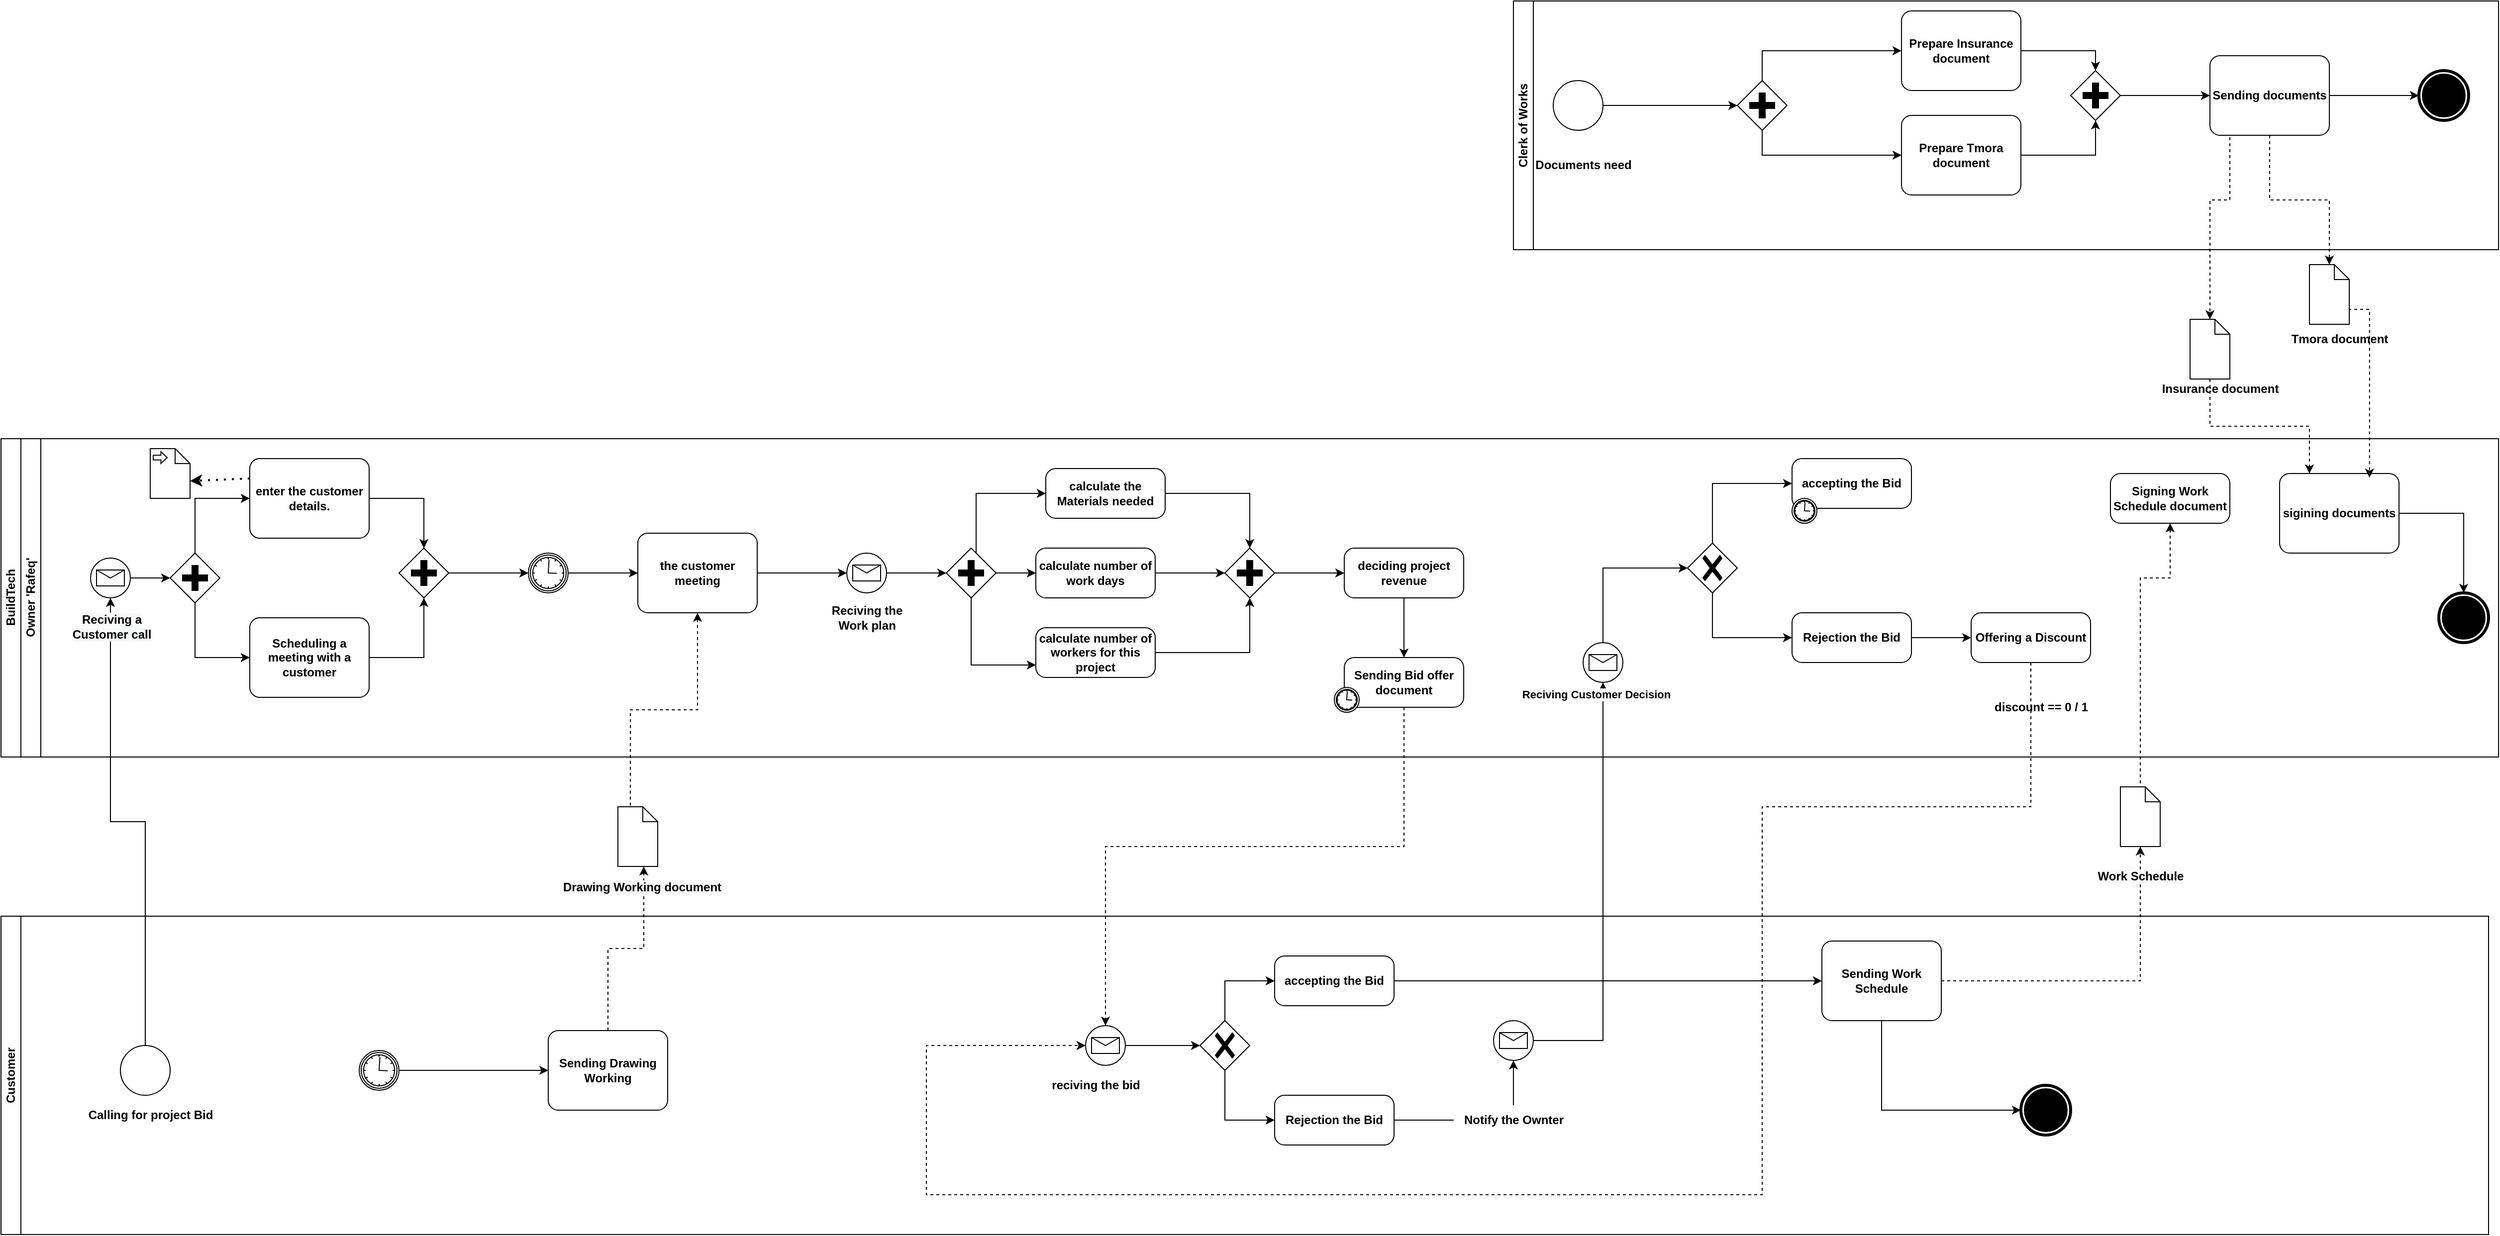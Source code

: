 <mxfile version="20.6.2" type="google"><diagram name="Page-1" id="2a216829-ef6e-dabb-86c1-c78162f3ba2b"><mxGraphModel grid="1" page="1" gridSize="10" guides="1" tooltips="1" connect="1" arrows="1" fold="1" pageScale="1" pageWidth="850" pageHeight="1100" background="none" math="0" shadow="0"><root><mxCell id="0"/><mxCell id="1" parent="0"/><mxCell id="8UFIX652d94n-WjhLNHY-13" value="BuildTech" style="swimlane;childLayout=stackLayout;resizeParent=1;resizeParentMax=0;horizontal=0;startSize=20;horizontalStack=0;html=1;fontStyle=1" vertex="1" parent="1"><mxGeometry x="70" y="-740" width="2510" height="320" as="geometry"/></mxCell><mxCell id="8UFIX652d94n-WjhLNHY-14" value="Owner 'Rafeq'" style="swimlane;startSize=20;horizontal=0;html=1;fontStyle=1" vertex="1" parent="8UFIX652d94n-WjhLNHY-13"><mxGeometry x="20" width="2490" height="320" as="geometry"/></mxCell><mxCell id="8UFIX652d94n-WjhLNHY-26" style="edgeStyle=orthogonalEdgeStyle;rounded=0;orthogonalLoop=1;jettySize=auto;html=1;fontStyle=1" edge="1" parent="8UFIX652d94n-WjhLNHY-14" source="8UFIX652d94n-WjhLNHY-21" target="8UFIX652d94n-WjhLNHY-25"><mxGeometry relative="1" as="geometry"/></mxCell><mxCell id="8UFIX652d94n-WjhLNHY-21" value="" style="points=[[0.145,0.145,0],[0.5,0,0],[0.855,0.145,0],[1,0.5,0],[0.855,0.855,0],[0.5,1,0],[0.145,0.855,0],[0,0.5,0]];shape=mxgraph.bpmn.event;html=1;verticalLabelPosition=bottom;labelBackgroundColor=#ffffff;verticalAlign=top;align=center;perimeter=ellipsePerimeter;outlineConnect=0;aspect=fixed;outline=standard;symbol=message;fontStyle=1" vertex="1" parent="8UFIX652d94n-WjhLNHY-14"><mxGeometry x="70" y="120" width="40" height="40" as="geometry"/></mxCell><mxCell id="8UFIX652d94n-WjhLNHY-31" style="edgeStyle=orthogonalEdgeStyle;rounded=0;orthogonalLoop=1;jettySize=auto;html=1;fontStyle=1" edge="1" parent="8UFIX652d94n-WjhLNHY-14" source="8UFIX652d94n-WjhLNHY-23" target="8UFIX652d94n-WjhLNHY-30"><mxGeometry relative="1" as="geometry"/></mxCell><mxCell id="8UFIX652d94n-WjhLNHY-23" value="enter the customer details." style="points=[[0.25,0,0],[0.5,0,0],[0.75,0,0],[1,0.25,0],[1,0.5,0],[1,0.75,0],[0.75,1,0],[0.5,1,0],[0.25,1,0],[0,0.75,0],[0,0.5,0],[0,0.25,0]];shape=mxgraph.bpmn.task;whiteSpace=wrap;rectStyle=rounded;size=10;html=1;taskMarker=abstract;fontStyle=1" vertex="1" parent="8UFIX652d94n-WjhLNHY-14"><mxGeometry x="230" y="20" width="120" height="80" as="geometry"/></mxCell><mxCell id="8UFIX652d94n-WjhLNHY-27" style="edgeStyle=orthogonalEdgeStyle;rounded=0;orthogonalLoop=1;jettySize=auto;html=1;fontStyle=1" edge="1" parent="8UFIX652d94n-WjhLNHY-14" source="8UFIX652d94n-WjhLNHY-25" target="8UFIX652d94n-WjhLNHY-23"><mxGeometry relative="1" as="geometry"><Array as="points"><mxPoint x="175" y="60"/></Array></mxGeometry></mxCell><mxCell id="8UFIX652d94n-WjhLNHY-29" style="edgeStyle=orthogonalEdgeStyle;rounded=0;orthogonalLoop=1;jettySize=auto;html=1;fontStyle=1" edge="1" parent="8UFIX652d94n-WjhLNHY-14" source="8UFIX652d94n-WjhLNHY-25" target="8UFIX652d94n-WjhLNHY-28"><mxGeometry relative="1" as="geometry"><Array as="points"><mxPoint x="175" y="220"/></Array></mxGeometry></mxCell><mxCell id="8UFIX652d94n-WjhLNHY-25" value="" style="points=[[0.25,0.25,0],[0.5,0,0],[0.75,0.25,0],[1,0.5,0],[0.75,0.75,0],[0.5,1,0],[0.25,0.75,0],[0,0.5,0]];shape=mxgraph.bpmn.gateway2;html=1;verticalLabelPosition=bottom;labelBackgroundColor=#ffffff;verticalAlign=top;align=center;perimeter=rhombusPerimeter;outlineConnect=0;outline=none;symbol=none;gwType=parallel;fontStyle=1" vertex="1" parent="8UFIX652d94n-WjhLNHY-14"><mxGeometry x="150" y="115" width="50" height="50" as="geometry"/></mxCell><mxCell id="8UFIX652d94n-WjhLNHY-32" style="edgeStyle=orthogonalEdgeStyle;rounded=0;orthogonalLoop=1;jettySize=auto;html=1;entryX=0.5;entryY=1;entryDx=0;entryDy=0;entryPerimeter=0;fontStyle=1" edge="1" parent="8UFIX652d94n-WjhLNHY-14" source="8UFIX652d94n-WjhLNHY-28" target="8UFIX652d94n-WjhLNHY-30"><mxGeometry relative="1" as="geometry"/></mxCell><mxCell id="8UFIX652d94n-WjhLNHY-28" value="Scheduling a meeting with a customer" style="points=[[0.25,0,0],[0.5,0,0],[0.75,0,0],[1,0.25,0],[1,0.5,0],[1,0.75,0],[0.75,1,0],[0.5,1,0],[0.25,1,0],[0,0.75,0],[0,0.5,0],[0,0.25,0]];shape=mxgraph.bpmn.task;whiteSpace=wrap;rectStyle=rounded;size=10;html=1;taskMarker=abstract;fontStyle=1" vertex="1" parent="8UFIX652d94n-WjhLNHY-14"><mxGeometry x="230" y="180" width="120" height="80" as="geometry"/></mxCell><mxCell id="8UFIX652d94n-WjhLNHY-30" value="" style="points=[[0.25,0.25,0],[0.5,0,0],[0.75,0.25,0],[1,0.5,0],[0.75,0.75,0],[0.5,1,0],[0.25,0.75,0],[0,0.5,0]];shape=mxgraph.bpmn.gateway2;html=1;verticalLabelPosition=bottom;labelBackgroundColor=#ffffff;verticalAlign=top;align=center;perimeter=rhombusPerimeter;outlineConnect=0;outline=none;symbol=none;gwType=parallel;fontStyle=1" vertex="1" parent="8UFIX652d94n-WjhLNHY-14"><mxGeometry x="380" y="110" width="50" height="50" as="geometry"/></mxCell><mxCell id="8UFIX652d94n-WjhLNHY-48" style="edgeStyle=orthogonalEdgeStyle;rounded=0;orthogonalLoop=1;jettySize=auto;html=1;startArrow=none;startFill=0;endArrow=classic;endFill=1;fontStyle=1" edge="1" parent="8UFIX652d94n-WjhLNHY-14" source="8UFIX652d94n-WjhLNHY-36" target="8UFIX652d94n-WjhLNHY-47"><mxGeometry relative="1" as="geometry"/></mxCell><mxCell id="8UFIX652d94n-WjhLNHY-36" value="the customer meeting" style="points=[[0.25,0,0],[0.5,0,0],[0.75,0,0],[1,0.25,0],[1,0.5,0],[1,0.75,0],[0.75,1,0],[0.5,1,0],[0.25,1,0],[0,0.75,0],[0,0.5,0],[0,0.25,0]];shape=mxgraph.bpmn.task;whiteSpace=wrap;rectStyle=rounded;size=10;html=1;taskMarker=abstract;fontStyle=1" vertex="1" parent="8UFIX652d94n-WjhLNHY-14"><mxGeometry x="620" y="95" width="120" height="80" as="geometry"/></mxCell><mxCell id="8UFIX652d94n-WjhLNHY-53" style="edgeStyle=orthogonalEdgeStyle;rounded=0;orthogonalLoop=1;jettySize=auto;html=1;startArrow=none;startFill=0;endArrow=classic;endFill=1;fontStyle=1" edge="1" parent="8UFIX652d94n-WjhLNHY-14" source="8UFIX652d94n-WjhLNHY-47" target="8UFIX652d94n-WjhLNHY-52"><mxGeometry relative="1" as="geometry"/></mxCell><mxCell id="8UFIX652d94n-WjhLNHY-47" value="" style="points=[[0.145,0.145,0],[0.5,0,0],[0.855,0.145,0],[1,0.5,0],[0.855,0.855,0],[0.5,1,0],[0.145,0.855,0],[0,0.5,0]];shape=mxgraph.bpmn.event;html=1;verticalLabelPosition=bottom;labelBackgroundColor=#ffffff;verticalAlign=top;align=center;perimeter=ellipsePerimeter;outlineConnect=0;aspect=fixed;outline=standard;symbol=message;fontStyle=1" vertex="1" parent="8UFIX652d94n-WjhLNHY-14"><mxGeometry x="830" y="115" width="40" height="40" as="geometry"/></mxCell><mxCell id="8UFIX652d94n-WjhLNHY-51" value="Reciving the &lt;br&gt;Work plan" style="text;html=1;align=center;verticalAlign=middle;resizable=0;points=[];autosize=1;strokeColor=none;fillColor=none;fontStyle=1" vertex="1" parent="8UFIX652d94n-WjhLNHY-14"><mxGeometry x="805" y="160" width="90" height="40" as="geometry"/></mxCell><mxCell id="8UFIX652d94n-WjhLNHY-84" value="" style="edgeStyle=orthogonalEdgeStyle;rounded=0;orthogonalLoop=1;jettySize=auto;html=1;startArrow=none;startFill=0;endArrow=classic;endFill=1;fontStyle=1" edge="1" parent="8UFIX652d94n-WjhLNHY-14" source="8UFIX652d94n-WjhLNHY-52" target="8UFIX652d94n-WjhLNHY-81"><mxGeometry relative="1" as="geometry"/></mxCell><mxCell id="8UFIX652d94n-WjhLNHY-85" style="edgeStyle=orthogonalEdgeStyle;rounded=0;orthogonalLoop=1;jettySize=auto;html=1;entryX=0;entryY=0.75;entryDx=0;entryDy=0;entryPerimeter=0;startArrow=none;startFill=0;endArrow=classic;endFill=1;fontStyle=1" edge="1" parent="8UFIX652d94n-WjhLNHY-14" source="8UFIX652d94n-WjhLNHY-52" target="8UFIX652d94n-WjhLNHY-56"><mxGeometry relative="1" as="geometry"><Array as="points"><mxPoint x="955" y="228"/></Array></mxGeometry></mxCell><mxCell id="8UFIX652d94n-WjhLNHY-52" value="" style="points=[[0.25,0.25,0],[0.5,0,0],[0.75,0.25,0],[1,0.5,0],[0.75,0.75,0],[0.5,1,0],[0.25,0.75,0],[0,0.5,0]];shape=mxgraph.bpmn.gateway2;html=1;verticalLabelPosition=bottom;labelBackgroundColor=#ffffff;verticalAlign=top;align=center;perimeter=rhombusPerimeter;outlineConnect=0;outline=none;symbol=none;gwType=parallel;fontStyle=1" vertex="1" parent="8UFIX652d94n-WjhLNHY-14"><mxGeometry x="930" y="110" width="50" height="50" as="geometry"/></mxCell><mxCell id="387-QTlHXcGEpf8YJZma-45" value="" style="edgeStyle=orthogonalEdgeStyle;rounded=0;orthogonalLoop=1;jettySize=auto;html=1;fontStyle=1" edge="1" parent="8UFIX652d94n-WjhLNHY-14" source="8UFIX652d94n-WjhLNHY-54" target="387-QTlHXcGEpf8YJZma-44"><mxGeometry relative="1" as="geometry"/></mxCell><mxCell id="8UFIX652d94n-WjhLNHY-54" value="deciding project revenue" style="points=[[0.25,0,0],[0.5,0,0],[0.75,0,0],[1,0.25,0],[1,0.5,0],[1,0.75,0],[0.75,1,0],[0.5,1,0],[0.25,1,0],[0,0.75,0],[0,0.5,0],[0,0.25,0]];shape=mxgraph.bpmn.task;whiteSpace=wrap;rectStyle=rounded;size=10;html=1;taskMarker=abstract;fontStyle=1" vertex="1" parent="8UFIX652d94n-WjhLNHY-14"><mxGeometry x="1330" y="110" width="120" height="50" as="geometry"/></mxCell><mxCell id="8UFIX652d94n-WjhLNHY-89" style="edgeStyle=orthogonalEdgeStyle;rounded=0;orthogonalLoop=1;jettySize=auto;html=1;entryX=0.5;entryY=1;entryDx=0;entryDy=0;entryPerimeter=0;startArrow=none;startFill=0;endArrow=classic;endFill=1;fontStyle=1" edge="1" parent="8UFIX652d94n-WjhLNHY-14" source="8UFIX652d94n-WjhLNHY-56" target="8UFIX652d94n-WjhLNHY-86"><mxGeometry relative="1" as="geometry"/></mxCell><mxCell id="8UFIX652d94n-WjhLNHY-56" value="calculate number of workers for this project" style="points=[[0.25,0,0],[0.5,0,0],[0.75,0,0],[1,0.25,0],[1,0.5,0],[1,0.75,0],[0.75,1,0],[0.5,1,0],[0.25,1,0],[0,0.75,0],[0,0.5,0],[0,0.25,0]];shape=mxgraph.bpmn.task;whiteSpace=wrap;rectStyle=rounded;size=10;html=1;taskMarker=abstract;fontStyle=1" vertex="1" parent="8UFIX652d94n-WjhLNHY-14"><mxGeometry x="1020" y="190" width="120" height="50" as="geometry"/></mxCell><mxCell id="8UFIX652d94n-WjhLNHY-88" style="edgeStyle=orthogonalEdgeStyle;rounded=0;orthogonalLoop=1;jettySize=auto;html=1;startArrow=none;startFill=0;endArrow=classic;endFill=1;fontStyle=1" edge="1" parent="8UFIX652d94n-WjhLNHY-14" source="8UFIX652d94n-WjhLNHY-81" target="8UFIX652d94n-WjhLNHY-86"><mxGeometry relative="1" as="geometry"/></mxCell><mxCell id="8UFIX652d94n-WjhLNHY-81" value="calculate number of work days" style="points=[[0.25,0,0],[0.5,0,0],[0.75,0,0],[1,0.25,0],[1,0.5,0],[1,0.75,0],[0.75,1,0],[0.5,1,0],[0.25,1,0],[0,0.75,0],[0,0.5,0],[0,0.25,0]];shape=mxgraph.bpmn.task;whiteSpace=wrap;rectStyle=rounded;size=10;html=1;taskMarker=abstract;fontStyle=1" vertex="1" parent="8UFIX652d94n-WjhLNHY-14"><mxGeometry x="1020" y="110" width="120" height="50" as="geometry"/></mxCell><mxCell id="8UFIX652d94n-WjhLNHY-96" style="edgeStyle=orthogonalEdgeStyle;rounded=0;orthogonalLoop=1;jettySize=auto;html=1;startArrow=none;startFill=0;endArrow=classic;endFill=1;fontStyle=1" edge="1" parent="8UFIX652d94n-WjhLNHY-14" source="8UFIX652d94n-WjhLNHY-86" target="8UFIX652d94n-WjhLNHY-54"><mxGeometry relative="1" as="geometry"/></mxCell><mxCell id="8UFIX652d94n-WjhLNHY-86" value="" style="points=[[0.25,0.25,0],[0.5,0,0],[0.75,0.25,0],[1,0.5,0],[0.75,0.75,0],[0.5,1,0],[0.25,0.75,0],[0,0.5,0]];shape=mxgraph.bpmn.gateway2;html=1;verticalLabelPosition=bottom;labelBackgroundColor=#ffffff;verticalAlign=top;align=center;perimeter=rhombusPerimeter;outlineConnect=0;outline=none;symbol=none;gwType=parallel;fontStyle=1" vertex="1" parent="8UFIX652d94n-WjhLNHY-14"><mxGeometry x="1210" y="110" width="50" height="50" as="geometry"/></mxCell><mxCell id="8UFIX652d94n-WjhLNHY-130" style="edgeStyle=orthogonalEdgeStyle;rounded=0;orthogonalLoop=1;jettySize=auto;html=1;startArrow=none;startFill=0;endArrow=classic;endFill=1;fontStyle=1" edge="1" parent="8UFIX652d94n-WjhLNHY-14" source="8UFIX652d94n-WjhLNHY-117" target="8UFIX652d94n-WjhLNHY-120"><mxGeometry relative="1" as="geometry"><Array as="points"><mxPoint x="1590" y="130"/></Array></mxGeometry></mxCell><mxCell id="8UFIX652d94n-WjhLNHY-117" value="" style="points=[[0.145,0.145,0],[0.5,0,0],[0.855,0.145,0],[1,0.5,0],[0.855,0.855,0],[0.5,1,0],[0.145,0.855,0],[0,0.5,0]];shape=mxgraph.bpmn.event;html=1;verticalLabelPosition=bottom;labelBackgroundColor=#ffffff;verticalAlign=top;align=center;perimeter=ellipsePerimeter;outlineConnect=0;aspect=fixed;outline=standard;symbol=message;fontStyle=1" vertex="1" parent="8UFIX652d94n-WjhLNHY-14"><mxGeometry x="1570" y="205" width="40" height="40" as="geometry"/></mxCell><mxCell id="8UFIX652d94n-WjhLNHY-129" style="edgeStyle=orthogonalEdgeStyle;rounded=0;orthogonalLoop=1;jettySize=auto;html=1;entryX=0;entryY=0.5;entryDx=0;entryDy=0;entryPerimeter=0;startArrow=none;startFill=0;endArrow=classic;endFill=1;fontStyle=1" edge="1" parent="8UFIX652d94n-WjhLNHY-14" source="8UFIX652d94n-WjhLNHY-120" target="8UFIX652d94n-WjhLNHY-125"><mxGeometry relative="1" as="geometry"><Array as="points"><mxPoint x="1700" y="45"/></Array></mxGeometry></mxCell><mxCell id="8UFIX652d94n-WjhLNHY-132" style="edgeStyle=orthogonalEdgeStyle;rounded=0;orthogonalLoop=1;jettySize=auto;html=1;entryX=0;entryY=0.5;entryDx=0;entryDy=0;entryPerimeter=0;startArrow=none;startFill=0;endArrow=classic;endFill=1;fontStyle=1" edge="1" parent="8UFIX652d94n-WjhLNHY-14" source="8UFIX652d94n-WjhLNHY-120" target="8UFIX652d94n-WjhLNHY-127"><mxGeometry relative="1" as="geometry"><Array as="points"><mxPoint x="1700" y="200"/></Array></mxGeometry></mxCell><mxCell id="8UFIX652d94n-WjhLNHY-120" value="" style="points=[[0.25,0.25,0],[0.5,0,0],[0.75,0.25,0],[1,0.5,0],[0.75,0.75,0],[0.5,1,0],[0.25,0.75,0],[0,0.5,0]];shape=mxgraph.bpmn.gateway2;html=1;verticalLabelPosition=bottom;labelBackgroundColor=#ffffff;verticalAlign=top;align=center;perimeter=rhombusPerimeter;outlineConnect=0;outline=none;symbol=none;gwType=exclusive;fontStyle=1" vertex="1" parent="8UFIX652d94n-WjhLNHY-14"><mxGeometry x="1675" y="105" width="50" height="50" as="geometry"/></mxCell><mxCell id="8UFIX652d94n-WjhLNHY-125" value="accepting the Bid" style="points=[[0.25,0,0],[0.5,0,0],[0.75,0,0],[1,0.25,0],[1,0.5,0],[1,0.75,0],[0.75,1,0],[0.5,1,0],[0.25,1,0],[0,0.75,0],[0,0.5,0],[0,0.25,0]];shape=mxgraph.bpmn.task;whiteSpace=wrap;rectStyle=rounded;size=10;html=1;taskMarker=abstract;fontStyle=1" vertex="1" parent="8UFIX652d94n-WjhLNHY-14"><mxGeometry x="1780" y="20" width="120" height="50" as="geometry"/></mxCell><mxCell id="8UFIX652d94n-WjhLNHY-134" value="" style="edgeStyle=orthogonalEdgeStyle;rounded=0;orthogonalLoop=1;jettySize=auto;html=1;startArrow=none;startFill=0;endArrow=classic;endFill=1;fontStyle=1" edge="1" parent="8UFIX652d94n-WjhLNHY-14" source="8UFIX652d94n-WjhLNHY-127" target="8UFIX652d94n-WjhLNHY-133"><mxGeometry relative="1" as="geometry"/></mxCell><mxCell id="8UFIX652d94n-WjhLNHY-127" value="Rejection the Bid" style="points=[[0.25,0,0],[0.5,0,0],[0.75,0,0],[1,0.25,0],[1,0.5,0],[1,0.75,0],[0.75,1,0],[0.5,1,0],[0.25,1,0],[0,0.75,0],[0,0.5,0],[0,0.25,0]];shape=mxgraph.bpmn.task;whiteSpace=wrap;rectStyle=rounded;size=10;html=1;taskMarker=abstract;fontStyle=1" vertex="1" parent="8UFIX652d94n-WjhLNHY-14"><mxGeometry x="1780" y="175" width="120" height="50" as="geometry"/></mxCell><mxCell id="8UFIX652d94n-WjhLNHY-133" value="Offering a Discount" style="points=[[0.25,0,0],[0.5,0,0],[0.75,0,0],[1,0.25,0],[1,0.5,0],[1,0.75,0],[0.75,1,0],[0.5,1,0],[0.25,1,0],[0,0.75,0],[0,0.5,0],[0,0.25,0]];shape=mxgraph.bpmn.task;whiteSpace=wrap;rectStyle=rounded;size=10;html=1;taskMarker=abstract;fontStyle=1" vertex="1" parent="8UFIX652d94n-WjhLNHY-14"><mxGeometry x="1960" y="175" width="120" height="50" as="geometry"/></mxCell><mxCell id="8UFIX652d94n-WjhLNHY-141" value="Signing&amp;nbsp;&lt;span style=&quot;&quot;&gt;Work Schedule document&lt;/span&gt;" style="points=[[0.25,0,0],[0.5,0,0],[0.75,0,0],[1,0.25,0],[1,0.5,0],[1,0.75,0],[0.75,1,0],[0.5,1,0],[0.25,1,0],[0,0.75,0],[0,0.5,0],[0,0.25,0]];shape=mxgraph.bpmn.task;whiteSpace=wrap;rectStyle=rounded;size=10;html=1;taskMarker=abstract;fontStyle=1" vertex="1" parent="8UFIX652d94n-WjhLNHY-14"><mxGeometry x="2100" y="35" width="120" height="50" as="geometry"/></mxCell><mxCell id="387-QTlHXcGEpf8YJZma-44" value="Sending Bid offer document" style="points=[[0.25,0,0],[0.5,0,0],[0.75,0,0],[1,0.25,0],[1,0.5,0],[1,0.75,0],[0.75,1,0],[0.5,1,0],[0.25,1,0],[0,0.75,0],[0,0.5,0],[0,0.25,0]];shape=mxgraph.bpmn.task;whiteSpace=wrap;rectStyle=rounded;size=10;html=1;taskMarker=abstract;fontStyle=1" vertex="1" parent="8UFIX652d94n-WjhLNHY-14"><mxGeometry x="1330" y="220" width="120" height="50" as="geometry"/></mxCell><mxCell id="387-QTlHXcGEpf8YJZma-46" value="" style="shape=mxgraph.bpmn.data;labelPosition=center;verticalLabelPosition=bottom;align=center;verticalAlign=top;whiteSpace=wrap;size=15;html=1;bpmnTransferType=input;fontStyle=1" vertex="1" parent="8UFIX652d94n-WjhLNHY-14"><mxGeometry x="130" y="10" width="40" height="50" as="geometry"/></mxCell><mxCell id="387-QTlHXcGEpf8YJZma-48" value="" style="endArrow=classic;dashed=1;html=1;dashPattern=1 3;strokeWidth=2;rounded=0;entryX=0;entryY=0;entryDx=40;entryDy=32.5;entryPerimeter=0;exitX=0;exitY=0.25;exitDx=0;exitDy=0;exitPerimeter=0;startArrow=none;startFill=0;endFill=1;fontStyle=1" edge="1" parent="8UFIX652d94n-WjhLNHY-14" source="8UFIX652d94n-WjhLNHY-23" target="387-QTlHXcGEpf8YJZma-46"><mxGeometry width="50" height="50" relative="1" as="geometry"><mxPoint x="640" y="270" as="sourcePoint"/><mxPoint x="690" y="220" as="targetPoint"/></mxGeometry></mxCell><mxCell id="387-QTlHXcGEpf8YJZma-52" value="" style="points=[[0.145,0.145,0],[0.5,0,0],[0.855,0.145,0],[1,0.5,0],[0.855,0.855,0],[0.5,1,0],[0.145,0.855,0],[0,0.5,0]];shape=mxgraph.bpmn.event;html=1;verticalLabelPosition=bottom;labelBackgroundColor=#ffffff;verticalAlign=top;align=center;perimeter=ellipsePerimeter;outlineConnect=0;aspect=fixed;outline=catching;symbol=timer;fontStyle=1" vertex="1" parent="8UFIX652d94n-WjhLNHY-14"><mxGeometry x="510" y="115" width="40" height="40" as="geometry"/></mxCell><mxCell id="387-QTlHXcGEpf8YJZma-57" style="edgeStyle=orthogonalEdgeStyle;rounded=0;orthogonalLoop=1;jettySize=auto;html=1;startArrow=none;startFill=0;endArrow=classic;endFill=1;fontStyle=1" edge="1" parent="8UFIX652d94n-WjhLNHY-14" source="8UFIX652d94n-WjhLNHY-30" target="387-QTlHXcGEpf8YJZma-52"><mxGeometry relative="1" as="geometry"><mxPoint x="480" y="135" as="targetPoint"/></mxGeometry></mxCell><mxCell id="387-QTlHXcGEpf8YJZma-58" style="edgeStyle=orthogonalEdgeStyle;rounded=0;orthogonalLoop=1;jettySize=auto;html=1;entryX=0;entryY=0.5;entryDx=0;entryDy=0;entryPerimeter=0;startArrow=none;startFill=0;endArrow=classic;endFill=1;fontStyle=1" edge="1" parent="8UFIX652d94n-WjhLNHY-14" source="387-QTlHXcGEpf8YJZma-52" target="8UFIX652d94n-WjhLNHY-36"><mxGeometry relative="1" as="geometry"/></mxCell><mxCell id="387-QTlHXcGEpf8YJZma-106" style="edgeStyle=orthogonalEdgeStyle;rounded=0;orthogonalLoop=1;jettySize=auto;html=1;entryX=0.5;entryY=0;entryDx=0;entryDy=0;entryPerimeter=0;startArrow=none;startFill=0;endArrow=classic;endFill=1;fontStyle=1" edge="1" parent="8UFIX652d94n-WjhLNHY-14" source="387-QTlHXcGEpf8YJZma-66" target="387-QTlHXcGEpf8YJZma-105"><mxGeometry relative="1" as="geometry"/></mxCell><mxCell id="387-QTlHXcGEpf8YJZma-66" value="sigining documents" style="points=[[0.25,0,0],[0.5,0,0],[0.75,0,0],[1,0.25,0],[1,0.5,0],[1,0.75,0],[0.75,1,0],[0.5,1,0],[0.25,1,0],[0,0.75,0],[0,0.5,0],[0,0.25,0]];shape=mxgraph.bpmn.task;whiteSpace=wrap;rectStyle=rounded;size=10;html=1;taskMarker=abstract;fontStyle=1" vertex="1" parent="8UFIX652d94n-WjhLNHY-14"><mxGeometry x="2270" y="35" width="120" height="80" as="geometry"/></mxCell><mxCell id="387-QTlHXcGEpf8YJZma-101" value="" style="points=[[0.145,0.145,0],[0.5,0,0],[0.855,0.145,0],[1,0.5,0],[0.855,0.855,0],[0.5,1,0],[0.145,0.855,0],[0,0.5,0]];shape=mxgraph.bpmn.event;html=1;verticalLabelPosition=bottom;labelBackgroundColor=#ffffff;verticalAlign=top;align=center;perimeter=ellipsePerimeter;outlineConnect=0;aspect=fixed;outline=catching;symbol=timer;fontStyle=1" vertex="1" parent="8UFIX652d94n-WjhLNHY-14"><mxGeometry x="1780" y="60" width="25" height="25" as="geometry"/></mxCell><mxCell id="387-QTlHXcGEpf8YJZma-103" value="" style="points=[[0.145,0.145,0],[0.5,0,0],[0.855,0.145,0],[1,0.5,0],[0.855,0.855,0],[0.5,1,0],[0.145,0.855,0],[0,0.5,0]];shape=mxgraph.bpmn.event;html=1;verticalLabelPosition=bottom;labelBackgroundColor=#ffffff;verticalAlign=top;align=center;perimeter=ellipsePerimeter;outlineConnect=0;aspect=fixed;outline=catching;symbol=timer;fontStyle=1" vertex="1" parent="8UFIX652d94n-WjhLNHY-14"><mxGeometry x="1320" y="250" width="25" height="25" as="geometry"/></mxCell><mxCell id="387-QTlHXcGEpf8YJZma-105" value="" style="points=[[0.145,0.145,0],[0.5,0,0],[0.855,0.145,0],[1,0.5,0],[0.855,0.855,0],[0.5,1,0],[0.145,0.855,0],[0,0.5,0]];shape=mxgraph.bpmn.event;html=1;verticalLabelPosition=bottom;labelBackgroundColor=#ffffff;verticalAlign=top;align=center;perimeter=ellipsePerimeter;outlineConnect=0;aspect=fixed;outline=end;symbol=terminate;fontStyle=1" vertex="1" parent="8UFIX652d94n-WjhLNHY-14"><mxGeometry x="2430" y="155" width="50" height="50" as="geometry"/></mxCell><mxCell id="8UFIX652d94n-WjhLNHY-95" style="edgeStyle=orthogonalEdgeStyle;rounded=0;orthogonalLoop=1;jettySize=auto;html=1;entryX=0.5;entryY=0;entryDx=0;entryDy=0;entryPerimeter=0;startArrow=none;startFill=0;endArrow=classic;endFill=1;fontStyle=1" edge="1" parent="1" source="8UFIX652d94n-WjhLNHY-90" target="8UFIX652d94n-WjhLNHY-86"><mxGeometry relative="1" as="geometry"/></mxCell><mxCell id="8UFIX652d94n-WjhLNHY-90" value="calculate the Materials needed" style="points=[[0.25,0,0],[0.5,0,0],[0.75,0,0],[1,0.25,0],[1,0.5,0],[1,0.75,0],[0.75,1,0],[0.5,1,0],[0.25,1,0],[0,0.75,0],[0,0.5,0],[0,0.25,0]];shape=mxgraph.bpmn.task;whiteSpace=wrap;rectStyle=rounded;size=10;html=1;taskMarker=abstract;fontStyle=1" vertex="1" parent="1"><mxGeometry x="1120" y="-710" width="120" height="50" as="geometry"/></mxCell><mxCell id="8UFIX652d94n-WjhLNHY-94" style="edgeStyle=orthogonalEdgeStyle;rounded=0;orthogonalLoop=1;jettySize=auto;html=1;entryX=0;entryY=0.5;entryDx=0;entryDy=0;entryPerimeter=0;startArrow=none;startFill=0;endArrow=classic;endFill=1;fontStyle=1" edge="1" parent="1" source="8UFIX652d94n-WjhLNHY-52" target="8UFIX652d94n-WjhLNHY-90"><mxGeometry relative="1" as="geometry"><Array as="points"><mxPoint x="1050" y="-685"/></Array></mxGeometry></mxCell><mxCell id="8UFIX652d94n-WjhLNHY-98" value="Customer" style="swimlane;startSize=20;horizontal=0;html=1;whiteSpace=wrap;fontStyle=1" vertex="1" parent="1"><mxGeometry x="70" y="-260" width="2500" height="320" as="geometry"/></mxCell><mxCell id="8UFIX652d94n-WjhLNHY-104" style="edgeStyle=orthogonalEdgeStyle;rounded=0;orthogonalLoop=1;jettySize=auto;html=1;startArrow=none;startFill=0;endArrow=classic;endFill=1;fontStyle=1" edge="1" parent="8UFIX652d94n-WjhLNHY-98" source="8UFIX652d94n-WjhLNHY-97" target="8UFIX652d94n-WjhLNHY-103"><mxGeometry relative="1" as="geometry"/></mxCell><mxCell id="8UFIX652d94n-WjhLNHY-97" value="" style="points=[[0.145,0.145,0],[0.5,0,0],[0.855,0.145,0],[1,0.5,0],[0.855,0.855,0],[0.5,1,0],[0.145,0.855,0],[0,0.5,0]];shape=mxgraph.bpmn.event;html=1;verticalLabelPosition=bottom;labelBackgroundColor=#ffffff;verticalAlign=top;align=center;perimeter=ellipsePerimeter;outlineConnect=0;aspect=fixed;outline=standard;symbol=message;fontStyle=1" vertex="1" parent="8UFIX652d94n-WjhLNHY-98"><mxGeometry x="1090" y="110" width="40" height="40" as="geometry"/></mxCell><mxCell id="8UFIX652d94n-WjhLNHY-108" style="edgeStyle=orthogonalEdgeStyle;rounded=0;orthogonalLoop=1;jettySize=auto;html=1;startArrow=none;startFill=0;endArrow=classic;endFill=1;fontStyle=1" edge="1" parent="8UFIX652d94n-WjhLNHY-98" source="8UFIX652d94n-WjhLNHY-103" target="8UFIX652d94n-WjhLNHY-105"><mxGeometry relative="1" as="geometry"><Array as="points"><mxPoint x="1230" y="65"/></Array></mxGeometry></mxCell><mxCell id="8UFIX652d94n-WjhLNHY-138" style="edgeStyle=orthogonalEdgeStyle;rounded=0;orthogonalLoop=1;jettySize=auto;html=1;startArrow=none;startFill=0;endArrow=classic;endFill=1;fontStyle=1" edge="1" parent="8UFIX652d94n-WjhLNHY-98" source="8UFIX652d94n-WjhLNHY-103" target="8UFIX652d94n-WjhLNHY-107"><mxGeometry relative="1" as="geometry"><Array as="points"><mxPoint x="1230" y="205"/></Array></mxGeometry></mxCell><mxCell id="8UFIX652d94n-WjhLNHY-103" value="" style="points=[[0.25,0.25,0],[0.5,0,0],[0.75,0.25,0],[1,0.5,0],[0.75,0.75,0],[0.5,1,0],[0.25,0.75,0],[0,0.5,0]];shape=mxgraph.bpmn.gateway2;html=1;verticalLabelPosition=bottom;labelBackgroundColor=#ffffff;verticalAlign=top;align=center;perimeter=rhombusPerimeter;outlineConnect=0;outline=none;symbol=none;gwType=exclusive;fontStyle=1" vertex="1" parent="8UFIX652d94n-WjhLNHY-98"><mxGeometry x="1205" y="105" width="50" height="50" as="geometry"/></mxCell><mxCell id="8UFIX652d94n-WjhLNHY-105" value="accepting the Bid" style="points=[[0.25,0,0],[0.5,0,0],[0.75,0,0],[1,0.25,0],[1,0.5,0],[1,0.75,0],[0.75,1,0],[0.5,1,0],[0.25,1,0],[0,0.75,0],[0,0.5,0],[0,0.25,0]];shape=mxgraph.bpmn.task;whiteSpace=wrap;rectStyle=rounded;size=10;html=1;taskMarker=abstract;fontStyle=1" vertex="1" parent="8UFIX652d94n-WjhLNHY-98"><mxGeometry x="1280" y="40" width="120" height="50" as="geometry"/></mxCell><mxCell id="8UFIX652d94n-WjhLNHY-107" value="Rejection the Bid" style="points=[[0.25,0,0],[0.5,0,0],[0.75,0,0],[1,0.25,0],[1,0.5,0],[1,0.75,0],[0.75,1,0],[0.5,1,0],[0.25,1,0],[0,0.75,0],[0,0.5,0],[0,0.25,0]];shape=mxgraph.bpmn.task;whiteSpace=wrap;rectStyle=rounded;size=10;html=1;taskMarker=abstract;fontStyle=1" vertex="1" parent="8UFIX652d94n-WjhLNHY-98"><mxGeometry x="1280" y="180" width="120" height="50" as="geometry"/></mxCell><mxCell id="8UFIX652d94n-WjhLNHY-110" value="" style="points=[[0.145,0.145,0],[0.5,0,0],[0.855,0.145,0],[1,0.5,0],[0.855,0.855,0],[0.5,1,0],[0.145,0.855,0],[0,0.5,0]];shape=mxgraph.bpmn.event;html=1;verticalLabelPosition=bottom;labelBackgroundColor=#ffffff;verticalAlign=top;align=center;perimeter=ellipsePerimeter;outlineConnect=0;aspect=fixed;outline=standard;symbol=message;fontStyle=1" vertex="1" parent="8UFIX652d94n-WjhLNHY-98"><mxGeometry x="1500" y="105" width="40" height="40" as="geometry"/></mxCell><mxCell id="8UFIX652d94n-WjhLNHY-114" value="Notify the Ownter" style="text;html=1;align=center;verticalAlign=middle;resizable=0;points=[];autosize=1;strokeColor=none;fillColor=none;fontStyle=1" vertex="1" parent="8UFIX652d94n-WjhLNHY-98"><mxGeometry x="1460" y="190" width="120" height="30" as="geometry"/></mxCell><mxCell id="8UFIX652d94n-WjhLNHY-115" value="" style="edgeStyle=orthogonalEdgeStyle;rounded=0;orthogonalLoop=1;jettySize=auto;html=1;startArrow=none;startFill=0;endArrow=none;endFill=1;fontStyle=1" edge="1" parent="8UFIX652d94n-WjhLNHY-98" source="8UFIX652d94n-WjhLNHY-107" target="8UFIX652d94n-WjhLNHY-114"><mxGeometry relative="1" as="geometry"><mxPoint x="1520" y="150" as="targetPoint"/><mxPoint x="1400" y="185" as="sourcePoint"/></mxGeometry></mxCell><mxCell id="8UFIX652d94n-WjhLNHY-113" style="edgeStyle=orthogonalEdgeStyle;rounded=0;orthogonalLoop=1;jettySize=auto;html=1;startArrow=none;startFill=0;endArrow=classic;endFill=1;entryX=0.5;entryY=1;entryDx=0;entryDy=0;entryPerimeter=0;fontStyle=1" edge="1" parent="8UFIX652d94n-WjhLNHY-98" source="8UFIX652d94n-WjhLNHY-114" target="8UFIX652d94n-WjhLNHY-110"><mxGeometry relative="1" as="geometry"><mxPoint x="1520" y="160" as="targetPoint"/></mxGeometry></mxCell><mxCell id="8UFIX652d94n-WjhLNHY-102" value="reciving the bid" style="text;html=1;align=center;verticalAlign=middle;resizable=0;points=[];autosize=1;strokeColor=none;fillColor=none;fontStyle=1" vertex="1" parent="8UFIX652d94n-WjhLNHY-98"><mxGeometry x="1045" y="155" width="110" height="30" as="geometry"/></mxCell><mxCell id="e6_fnFeBGc81rajAwLQf-2" value="" style="points=[[0.145,0.145,0],[0.5,0,0],[0.855,0.145,0],[1,0.5,0],[0.855,0.855,0],[0.5,1,0],[0.145,0.855,0],[0,0.5,0]];shape=mxgraph.bpmn.event;html=1;verticalLabelPosition=bottom;labelBackgroundColor=#ffffff;verticalAlign=top;align=center;perimeter=ellipsePerimeter;outlineConnect=0;aspect=fixed;outline=standard;symbol=general;fontStyle=1" vertex="1" parent="8UFIX652d94n-WjhLNHY-98"><mxGeometry x="120" y="130" width="50" height="50" as="geometry"/></mxCell><mxCell id="387-QTlHXcGEpf8YJZma-50" value="Sending Drawing Working" style="points=[[0.25,0,0],[0.5,0,0],[0.75,0,0],[1,0.25,0],[1,0.5,0],[1,0.75,0],[0.75,1,0],[0.5,1,0],[0.25,1,0],[0,0.75,0],[0,0.5,0],[0,0.25,0]];shape=mxgraph.bpmn.task;whiteSpace=wrap;rectStyle=rounded;size=10;html=1;taskMarker=abstract;fontStyle=1" vertex="1" parent="8UFIX652d94n-WjhLNHY-98"><mxGeometry x="550" y="115" width="120" height="80" as="geometry"/></mxCell><mxCell id="387-QTlHXcGEpf8YJZma-53" style="edgeStyle=orthogonalEdgeStyle;rounded=0;orthogonalLoop=1;jettySize=auto;html=1;entryX=0;entryY=0.5;entryDx=0;entryDy=0;entryPerimeter=0;startArrow=none;startFill=0;endArrow=classic;endFill=1;fontStyle=1" edge="1" parent="8UFIX652d94n-WjhLNHY-98" source="8UFIX652d94n-WjhLNHY-35" target="387-QTlHXcGEpf8YJZma-50"><mxGeometry relative="1" as="geometry"/></mxCell><mxCell id="8UFIX652d94n-WjhLNHY-35" value="" style="points=[[0.145,0.145,0],[0.5,0,0],[0.855,0.145,0],[1,0.5,0],[0.855,0.855,0],[0.5,1,0],[0.145,0.855,0],[0,0.5,0]];shape=mxgraph.bpmn.event;html=1;verticalLabelPosition=bottom;labelBackgroundColor=#ffffff;verticalAlign=top;align=center;perimeter=ellipsePerimeter;outlineConnect=0;aspect=fixed;outline=catching;symbol=timer;fontStyle=1" vertex="1" parent="8UFIX652d94n-WjhLNHY-98"><mxGeometry x="360" y="135" width="40" height="40" as="geometry"/></mxCell><mxCell id="387-QTlHXcGEpf8YJZma-122" style="edgeStyle=orthogonalEdgeStyle;rounded=0;orthogonalLoop=1;jettySize=auto;html=1;startArrow=none;startFill=0;endArrow=classic;endFill=1;fontStyle=1" edge="1" parent="8UFIX652d94n-WjhLNHY-98" source="387-QTlHXcGEpf8YJZma-94" target="387-QTlHXcGEpf8YJZma-119"><mxGeometry relative="1" as="geometry"><Array as="points"><mxPoint x="1890" y="195"/></Array></mxGeometry></mxCell><mxCell id="387-QTlHXcGEpf8YJZma-94" value="Sending Work Schedule" style="points=[[0.25,0,0],[0.5,0,0],[0.75,0,0],[1,0.25,0],[1,0.5,0],[1,0.75,0],[0.75,1,0],[0.5,1,0],[0.25,1,0],[0,0.75,0],[0,0.5,0],[0,0.25,0]];shape=mxgraph.bpmn.task;whiteSpace=wrap;rectStyle=rounded;size=10;html=1;taskMarker=abstract;fontStyle=1" vertex="1" parent="8UFIX652d94n-WjhLNHY-98"><mxGeometry x="1830" y="25" width="120" height="80" as="geometry"/></mxCell><mxCell id="387-QTlHXcGEpf8YJZma-119" value="" style="points=[[0.145,0.145,0],[0.5,0,0],[0.855,0.145,0],[1,0.5,0],[0.855,0.855,0],[0.5,1,0],[0.145,0.855,0],[0,0.5,0]];shape=mxgraph.bpmn.event;html=1;verticalLabelPosition=bottom;labelBackgroundColor=#ffffff;verticalAlign=top;align=center;perimeter=ellipsePerimeter;outlineConnect=0;aspect=fixed;outline=end;symbol=terminate;fontStyle=1" vertex="1" parent="8UFIX652d94n-WjhLNHY-98"><mxGeometry x="2030" y="170" width="50" height="50" as="geometry"/></mxCell><mxCell id="8UFIX652d94n-WjhLNHY-101" style="edgeStyle=orthogonalEdgeStyle;rounded=0;orthogonalLoop=1;jettySize=auto;html=1;entryX=0.5;entryY=0;entryDx=0;entryDy=0;entryPerimeter=0;dashed=1;startArrow=none;startFill=0;endArrow=classic;endFill=1;exitX=0.5;exitY=1;exitDx=0;exitDy=0;exitPerimeter=0;fontStyle=1" edge="1" parent="1" source="387-QTlHXcGEpf8YJZma-44" target="8UFIX652d94n-WjhLNHY-97"><mxGeometry relative="1" as="geometry"><Array as="points"><mxPoint x="1480" y="-330"/><mxPoint x="1180" y="-330"/></Array><mxPoint x="1480" y="-500" as="sourcePoint"/></mxGeometry></mxCell><mxCell id="8UFIX652d94n-WjhLNHY-116" style="edgeStyle=orthogonalEdgeStyle;rounded=0;orthogonalLoop=1;jettySize=auto;html=1;startArrow=none;startFill=0;endArrow=classic;endFill=1;entryX=0.5;entryY=1;entryDx=0;entryDy=0;entryPerimeter=0;fontStyle=1" edge="1" parent="1" source="8UFIX652d94n-WjhLNHY-110" target="8UFIX652d94n-WjhLNHY-117"><mxGeometry relative="1" as="geometry"><mxPoint x="1790" y="-470" as="targetPoint"/></mxGeometry></mxCell><mxCell id="8UFIX652d94n-WjhLNHY-119" value="Reciving Customer Decision" style="edgeLabel;html=1;align=center;verticalAlign=middle;resizable=0;points=[];fontStyle=1" vertex="1" connectable="0" parent="8UFIX652d94n-WjhLNHY-116"><mxGeometry x="0.944" y="7" relative="1" as="geometry"><mxPoint as="offset"/></mxGeometry></mxCell><mxCell id="8UFIX652d94n-WjhLNHY-139" style="edgeStyle=orthogonalEdgeStyle;rounded=0;orthogonalLoop=1;jettySize=auto;html=1;startArrow=none;startFill=0;endArrow=classic;endFill=1;exitX=0.5;exitY=1;exitDx=0;exitDy=0;exitPerimeter=0;dashed=1;fontStyle=1" edge="1" parent="1" source="8UFIX652d94n-WjhLNHY-133" target="8UFIX652d94n-WjhLNHY-97"><mxGeometry relative="1" as="geometry"><mxPoint x="1010" y="-220" as="targetPoint"/><mxPoint x="2110" y="-470" as="sourcePoint"/><Array as="points"><mxPoint x="2110" y="-370"/><mxPoint x="1840" y="-370"/><mxPoint x="1840" y="20"/><mxPoint x="1000" y="20"/><mxPoint x="1000" y="-130"/></Array></mxGeometry></mxCell><mxCell id="8UFIX652d94n-WjhLNHY-140" value="discount == 0 / 1" style="text;html=1;align=center;verticalAlign=middle;resizable=0;points=[];autosize=1;strokeColor=none;fillColor=none;fontStyle=1" vertex="1" parent="1"><mxGeometry x="2060" y="-485" width="120" height="30" as="geometry"/></mxCell><mxCell id="e6_fnFeBGc81rajAwLQf-3" style="edgeStyle=orthogonalEdgeStyle;rounded=0;orthogonalLoop=1;jettySize=auto;html=1;entryX=0.5;entryY=1;entryDx=0;entryDy=0;entryPerimeter=0;fontStyle=1" edge="1" parent="1" source="e6_fnFeBGc81rajAwLQf-2" target="8UFIX652d94n-WjhLNHY-21"><mxGeometry relative="1" as="geometry"><mxPoint x="150.034" y="-540" as="targetPoint"/></mxGeometry></mxCell><mxCell id="e6_fnFeBGc81rajAwLQf-4" value="&lt;span style=&quot;font-size: 12px; background-color: rgb(248, 249, 250);&quot;&gt;Reciving a&lt;/span&gt;&lt;br style=&quot;font-size: 12px; background-color: rgb(248, 249, 250);&quot;&gt;&lt;span style=&quot;font-size: 12px; background-color: rgb(248, 249, 250);&quot;&gt;Customer call&lt;/span&gt;" style="edgeLabel;html=1;align=center;verticalAlign=middle;resizable=0;points=[];fontStyle=1" connectable="0" vertex="1" parent="e6_fnFeBGc81rajAwLQf-3"><mxGeometry x="0.881" y="-1" relative="1" as="geometry"><mxPoint as="offset"/></mxGeometry></mxCell><mxCell id="e6_fnFeBGc81rajAwLQf-5" value="Calling for project Bid" style="text;html=1;align=center;verticalAlign=middle;resizable=0;points=[];autosize=1;strokeColor=none;fillColor=none;fontStyle=1" vertex="1" parent="1"><mxGeometry x="145" y="-75" width="150" height="30" as="geometry"/></mxCell><mxCell id="387-QTlHXcGEpf8YJZma-49" value="" style="shape=mxgraph.bpmn.data;labelPosition=center;verticalLabelPosition=bottom;align=center;verticalAlign=top;whiteSpace=wrap;size=15;html=1;fontStyle=1" vertex="1" parent="1"><mxGeometry x="690" y="-370" width="40" height="60" as="geometry"/></mxCell><mxCell id="387-QTlHXcGEpf8YJZma-51" style="edgeStyle=orthogonalEdgeStyle;rounded=0;orthogonalLoop=1;jettySize=auto;html=1;entryX=0;entryY=0;entryDx=12.5;entryDy=0;entryPerimeter=0;startArrow=classic;startFill=1;endArrow=none;endFill=0;dashed=1;fontStyle=1" edge="1" parent="1" source="8UFIX652d94n-WjhLNHY-36" target="387-QTlHXcGEpf8YJZma-49"><mxGeometry relative="1" as="geometry"/></mxCell><mxCell id="387-QTlHXcGEpf8YJZma-54" style="edgeStyle=orthogonalEdgeStyle;rounded=0;orthogonalLoop=1;jettySize=auto;html=1;entryX=0.65;entryY=1.001;entryDx=0;entryDy=0;entryPerimeter=0;startArrow=none;startFill=0;endArrow=classic;endFill=1;dashed=1;fontStyle=1" edge="1" parent="1" source="387-QTlHXcGEpf8YJZma-50" target="387-QTlHXcGEpf8YJZma-49"><mxGeometry relative="1" as="geometry"/></mxCell><mxCell id="387-QTlHXcGEpf8YJZma-56" value="&lt;span style=&quot;font-size: 12px; background-color: rgb(248, 249, 250);&quot;&gt;Drawing Working document&lt;/span&gt;" style="edgeLabel;html=1;align=center;verticalAlign=middle;resizable=0;points=[];fontStyle=1" connectable="0" vertex="1" parent="387-QTlHXcGEpf8YJZma-54"><mxGeometry x="0.799" y="2" relative="1" as="geometry"><mxPoint as="offset"/></mxGeometry></mxCell><mxCell id="387-QTlHXcGEpf8YJZma-73" value="Clerk of Works" style="swimlane;startSize=20;horizontal=0;html=1;whiteSpace=wrap;fontStyle=1" vertex="1" parent="1"><mxGeometry x="1590" y="-1180" width="990" height="250" as="geometry"/></mxCell><mxCell id="387-QTlHXcGEpf8YJZma-115" style="edgeStyle=orthogonalEdgeStyle;rounded=0;orthogonalLoop=1;jettySize=auto;html=1;startArrow=none;startFill=0;endArrow=classic;endFill=1;fontStyle=1" edge="1" parent="387-QTlHXcGEpf8YJZma-73" source="387-QTlHXcGEpf8YJZma-68" target="387-QTlHXcGEpf8YJZma-114"><mxGeometry relative="1" as="geometry"><Array as="points"><mxPoint x="585" y="50"/></Array></mxGeometry></mxCell><mxCell id="387-QTlHXcGEpf8YJZma-68" value="Prepare Insurance document" style="points=[[0.25,0,0],[0.5,0,0],[0.75,0,0],[1,0.25,0],[1,0.5,0],[1,0.75,0],[0.75,1,0],[0.5,1,0],[0.25,1,0],[0,0.75,0],[0,0.5,0],[0,0.25,0]];shape=mxgraph.bpmn.task;whiteSpace=wrap;rectStyle=rounded;size=10;html=1;taskMarker=abstract;fontStyle=1" vertex="1" parent="387-QTlHXcGEpf8YJZma-73"><mxGeometry x="390" y="10" width="120" height="80" as="geometry"/></mxCell><mxCell id="387-QTlHXcGEpf8YJZma-76" style="edgeStyle=orthogonalEdgeStyle;rounded=0;orthogonalLoop=1;jettySize=auto;html=1;startArrow=none;startFill=0;endArrow=classic;endFill=1;fontStyle=1" edge="1" parent="387-QTlHXcGEpf8YJZma-73" source="387-QTlHXcGEpf8YJZma-74" target="387-QTlHXcGEpf8YJZma-78"><mxGeometry relative="1" as="geometry"/></mxCell><mxCell id="387-QTlHXcGEpf8YJZma-74" value="" style="points=[[0.145,0.145,0],[0.5,0,0],[0.855,0.145,0],[1,0.5,0],[0.855,0.855,0],[0.5,1,0],[0.145,0.855,0],[0,0.5,0]];shape=mxgraph.bpmn.event;html=1;verticalLabelPosition=bottom;labelBackgroundColor=#ffffff;verticalAlign=top;align=center;perimeter=ellipsePerimeter;outlineConnect=0;aspect=fixed;outline=standard;symbol=general;fontStyle=1" vertex="1" parent="387-QTlHXcGEpf8YJZma-73"><mxGeometry x="40" y="80" width="50" height="50" as="geometry"/></mxCell><mxCell id="387-QTlHXcGEpf8YJZma-80" style="edgeStyle=orthogonalEdgeStyle;rounded=0;orthogonalLoop=1;jettySize=auto;html=1;startArrow=none;startFill=0;endArrow=classic;endFill=1;fontStyle=1" edge="1" parent="387-QTlHXcGEpf8YJZma-73" source="387-QTlHXcGEpf8YJZma-78" target="387-QTlHXcGEpf8YJZma-68"><mxGeometry relative="1" as="geometry"><Array as="points"><mxPoint x="250" y="50"/></Array></mxGeometry></mxCell><mxCell id="387-QTlHXcGEpf8YJZma-82" style="edgeStyle=orthogonalEdgeStyle;rounded=0;orthogonalLoop=1;jettySize=auto;html=1;startArrow=none;startFill=0;endArrow=classic;endFill=1;fontStyle=1" edge="1" parent="387-QTlHXcGEpf8YJZma-73" source="387-QTlHXcGEpf8YJZma-78" target="387-QTlHXcGEpf8YJZma-81"><mxGeometry relative="1" as="geometry"><Array as="points"><mxPoint x="250" y="155"/></Array></mxGeometry></mxCell><mxCell id="387-QTlHXcGEpf8YJZma-78" value="" style="points=[[0.25,0.25,0],[0.5,0,0],[0.75,0.25,0],[1,0.5,0],[0.75,0.75,0],[0.5,1,0],[0.25,0.75,0],[0,0.5,0]];shape=mxgraph.bpmn.gateway2;html=1;verticalLabelPosition=bottom;labelBackgroundColor=#ffffff;verticalAlign=top;align=center;perimeter=rhombusPerimeter;outlineConnect=0;outline=none;symbol=none;gwType=parallel;fontStyle=1" vertex="1" parent="387-QTlHXcGEpf8YJZma-73"><mxGeometry x="225" y="80" width="50" height="50" as="geometry"/></mxCell><mxCell id="387-QTlHXcGEpf8YJZma-116" style="edgeStyle=orthogonalEdgeStyle;rounded=0;orthogonalLoop=1;jettySize=auto;html=1;entryX=0.5;entryY=1;entryDx=0;entryDy=0;entryPerimeter=0;startArrow=none;startFill=0;endArrow=classic;endFill=1;fontStyle=1" edge="1" parent="387-QTlHXcGEpf8YJZma-73" source="387-QTlHXcGEpf8YJZma-81" target="387-QTlHXcGEpf8YJZma-114"><mxGeometry relative="1" as="geometry"/></mxCell><mxCell id="387-QTlHXcGEpf8YJZma-81" value="Prepare Tmora document" style="points=[[0.25,0,0],[0.5,0,0],[0.75,0,0],[1,0.25,0],[1,0.5,0],[1,0.75,0],[0.75,1,0],[0.5,1,0],[0.25,1,0],[0,0.75,0],[0,0.5,0],[0,0.25,0]];shape=mxgraph.bpmn.task;whiteSpace=wrap;rectStyle=rounded;size=10;html=1;taskMarker=abstract;fontStyle=1" vertex="1" parent="387-QTlHXcGEpf8YJZma-73"><mxGeometry x="390" y="115" width="120" height="80" as="geometry"/></mxCell><mxCell id="387-QTlHXcGEpf8YJZma-77" value="Documents need" style="text;html=1;align=center;verticalAlign=middle;resizable=0;points=[];autosize=1;strokeColor=none;fillColor=none;fontStyle=1" vertex="1" parent="387-QTlHXcGEpf8YJZma-73"><mxGeometry x="10" y="150" width="120" height="30" as="geometry"/></mxCell><mxCell id="387-QTlHXcGEpf8YJZma-107" value="" style="points=[[0.145,0.145,0],[0.5,0,0],[0.855,0.145,0],[1,0.5,0],[0.855,0.855,0],[0.5,1,0],[0.145,0.855,0],[0,0.5,0]];shape=mxgraph.bpmn.event;html=1;verticalLabelPosition=bottom;labelBackgroundColor=#ffffff;verticalAlign=top;align=center;perimeter=ellipsePerimeter;outlineConnect=0;aspect=fixed;outline=end;symbol=terminate;fontStyle=1" vertex="1" parent="387-QTlHXcGEpf8YJZma-73"><mxGeometry x="910" y="70" width="50" height="50" as="geometry"/></mxCell><mxCell id="13amfvfbD0YEqr6rgzZ2-1" style="edgeStyle=orthogonalEdgeStyle;rounded=0;orthogonalLoop=1;jettySize=auto;html=1;" edge="1" parent="387-QTlHXcGEpf8YJZma-73" source="387-QTlHXcGEpf8YJZma-113" target="387-QTlHXcGEpf8YJZma-107"><mxGeometry relative="1" as="geometry"/></mxCell><mxCell id="387-QTlHXcGEpf8YJZma-113" value="Sending documents" style="points=[[0.25,0,0],[0.5,0,0],[0.75,0,0],[1,0.25,0],[1,0.5,0],[1,0.75,0],[0.75,1,0],[0.5,1,0],[0.25,1,0],[0,0.75,0],[0,0.5,0],[0,0.25,0]];shape=mxgraph.bpmn.task;whiteSpace=wrap;rectStyle=rounded;size=10;html=1;taskMarker=abstract;fontStyle=1" vertex="1" parent="387-QTlHXcGEpf8YJZma-73"><mxGeometry x="700" y="55" width="120" height="80" as="geometry"/></mxCell><mxCell id="387-QTlHXcGEpf8YJZma-117" style="edgeStyle=orthogonalEdgeStyle;rounded=0;orthogonalLoop=1;jettySize=auto;html=1;startArrow=none;startFill=0;endArrow=classic;endFill=1;fontStyle=1" edge="1" parent="387-QTlHXcGEpf8YJZma-73" source="387-QTlHXcGEpf8YJZma-114" target="387-QTlHXcGEpf8YJZma-113"><mxGeometry relative="1" as="geometry"/></mxCell><mxCell id="387-QTlHXcGEpf8YJZma-114" value="" style="points=[[0.25,0.25,0],[0.5,0,0],[0.75,0.25,0],[1,0.5,0],[0.75,0.75,0],[0.5,1,0],[0.25,0.75,0],[0,0.5,0]];shape=mxgraph.bpmn.gateway2;html=1;verticalLabelPosition=bottom;labelBackgroundColor=#ffffff;verticalAlign=top;align=center;perimeter=rhombusPerimeter;outlineConnect=0;outline=none;symbol=none;gwType=parallel;fontStyle=1" vertex="1" parent="387-QTlHXcGEpf8YJZma-73"><mxGeometry x="560" y="70" width="50" height="50" as="geometry"/></mxCell><mxCell id="387-QTlHXcGEpf8YJZma-92" style="edgeStyle=orthogonalEdgeStyle;rounded=0;orthogonalLoop=1;jettySize=auto;html=1;dashed=1;startArrow=none;startFill=0;endArrow=classic;endFill=1;exitX=0;exitY=0.5;exitDx=0;exitDy=0;exitPerimeter=0;entryX=0.753;entryY=0.052;entryDx=0;entryDy=0;entryPerimeter=0;fontStyle=1" edge="1" parent="1" source="387-QTlHXcGEpf8YJZma-88" target="387-QTlHXcGEpf8YJZma-66"><mxGeometry relative="1" as="geometry"><mxPoint x="2440" y="-150" as="sourcePoint"/><mxPoint x="2450" y="-710" as="targetPoint"/><Array as="points"><mxPoint x="2390" y="-870"/><mxPoint x="2450" y="-870"/></Array></mxGeometry></mxCell><mxCell id="387-QTlHXcGEpf8YJZma-93" style="edgeStyle=orthogonalEdgeStyle;rounded=0;orthogonalLoop=1;jettySize=auto;html=1;startArrow=none;startFill=0;endArrow=classic;endFill=1;fontStyle=1" edge="1" parent="1" source="8UFIX652d94n-WjhLNHY-105"><mxGeometry relative="1" as="geometry"><mxPoint x="1900" y="-195" as="targetPoint"/></mxGeometry></mxCell><mxCell id="387-QTlHXcGEpf8YJZma-95" value="" style="shape=mxgraph.bpmn.data;labelPosition=center;verticalLabelPosition=bottom;align=center;verticalAlign=top;whiteSpace=wrap;size=15;html=1;fontStyle=1" vertex="1" parent="1"><mxGeometry x="2200" y="-390" width="40" height="60" as="geometry"/></mxCell><mxCell id="8UFIX652d94n-WjhLNHY-142" style="edgeStyle=orthogonalEdgeStyle;rounded=0;orthogonalLoop=1;jettySize=auto;html=1;startArrow=classic;startFill=1;endArrow=none;endFill=0;entryX=0.5;entryY=0;entryDx=0;entryDy=0;entryPerimeter=0;dashed=1;exitX=0.5;exitY=1;exitDx=0;exitDy=0;exitPerimeter=0;fontStyle=1" edge="1" parent="1" source="8UFIX652d94n-WjhLNHY-141" target="387-QTlHXcGEpf8YJZma-95"><mxGeometry relative="1" as="geometry"><mxPoint x="2220" y="-360" as="targetPoint"/><Array as="points"><mxPoint x="2250" y="-600"/><mxPoint x="2220" y="-600"/></Array></mxGeometry></mxCell><mxCell id="387-QTlHXcGEpf8YJZma-96" style="edgeStyle=orthogonalEdgeStyle;rounded=0;orthogonalLoop=1;jettySize=auto;html=1;entryX=0.5;entryY=1;entryDx=0;entryDy=0;entryPerimeter=0;startArrow=none;startFill=0;endArrow=classic;endFill=1;dashed=1;fontStyle=1" edge="1" parent="1" source="387-QTlHXcGEpf8YJZma-94" target="387-QTlHXcGEpf8YJZma-95"><mxGeometry relative="1" as="geometry"/></mxCell><mxCell id="387-QTlHXcGEpf8YJZma-97" value="&lt;span style=&quot;font-size: 12px; background-color: rgb(248, 249, 250);&quot;&gt;Work Schedule&lt;/span&gt;" style="edgeLabel;html=1;align=center;verticalAlign=middle;resizable=0;points=[];fontStyle=1" connectable="0" vertex="1" parent="387-QTlHXcGEpf8YJZma-96"><mxGeometry x="0.825" relative="1" as="geometry"><mxPoint as="offset"/></mxGeometry></mxCell><mxCell id="387-QTlHXcGEpf8YJZma-124" style="edgeStyle=orthogonalEdgeStyle;rounded=0;orthogonalLoop=1;jettySize=auto;html=1;dashed=1;startArrow=none;startFill=0;endArrow=classic;endFill=1;entryX=0.25;entryY=0;entryDx=0;entryDy=0;entryPerimeter=0;exitX=0.5;exitY=1;exitDx=0;exitDy=0;exitPerimeter=0;fontStyle=1" edge="1" parent="1" source="387-QTlHXcGEpf8YJZma-69" target="387-QTlHXcGEpf8YJZma-66"><mxGeometry relative="1" as="geometry"/></mxCell><mxCell id="387-QTlHXcGEpf8YJZma-69" value="" style="shape=mxgraph.bpmn.data;labelPosition=center;verticalLabelPosition=bottom;align=center;verticalAlign=top;whiteSpace=wrap;size=15;html=1;fontStyle=1" vertex="1" parent="1"><mxGeometry x="2270" y="-860" width="40" height="60" as="geometry"/></mxCell><mxCell id="387-QTlHXcGEpf8YJZma-88" value="" style="shape=mxgraph.bpmn.data;labelPosition=center;verticalLabelPosition=bottom;align=center;verticalAlign=top;whiteSpace=wrap;size=15;html=1;fontStyle=1" vertex="1" parent="1"><mxGeometry x="2390" y="-915" width="40" height="60" as="geometry"/></mxCell><mxCell id="387-QTlHXcGEpf8YJZma-123" style="edgeStyle=orthogonalEdgeStyle;rounded=0;orthogonalLoop=1;jettySize=auto;html=1;startArrow=none;startFill=0;endArrow=classic;endFill=1;dashed=1;fontStyle=1;entryX=0.5;entryY=0;entryDx=0;entryDy=0;entryPerimeter=0;" edge="1" parent="1" target="387-QTlHXcGEpf8YJZma-69"><mxGeometry relative="1" as="geometry"><Array as="points"><mxPoint x="2310" y="-1045"/><mxPoint x="2310" y="-980"/><mxPoint x="2290" y="-980"/></Array><mxPoint x="2300" y="-1045" as="sourcePoint"/><mxPoint x="2290" y="-890" as="targetPoint"/></mxGeometry></mxCell><mxCell id="387-QTlHXcGEpf8YJZma-125" style="edgeStyle=orthogonalEdgeStyle;rounded=0;orthogonalLoop=1;jettySize=auto;html=1;entryX=0.5;entryY=0;entryDx=0;entryDy=0;entryPerimeter=0;dashed=1;startArrow=none;startFill=0;endArrow=classic;endFill=1;fontStyle=1" edge="1" parent="1" source="387-QTlHXcGEpf8YJZma-113" target="387-QTlHXcGEpf8YJZma-88"><mxGeometry relative="1" as="geometry"/></mxCell><mxCell id="387-QTlHXcGEpf8YJZma-126" value="&lt;span style=&quot;&quot;&gt;Tmora document&lt;/span&gt;" style="text;html=1;align=center;verticalAlign=middle;resizable=0;points=[];autosize=1;strokeColor=none;fillColor=none;fontStyle=1" vertex="1" parent="1"><mxGeometry x="2360" y="-855" width="120" height="30" as="geometry"/></mxCell><mxCell id="387-QTlHXcGEpf8YJZma-127" value="&lt;span style=&quot;&quot;&gt;Insurance document&lt;/span&gt;" style="text;html=1;align=center;verticalAlign=middle;resizable=0;points=[];autosize=1;strokeColor=none;fillColor=none;fontStyle=1" vertex="1" parent="1"><mxGeometry x="2230" y="-805" width="140" height="30" as="geometry"/></mxCell></root></mxGraphModel></diagram></mxfile>
